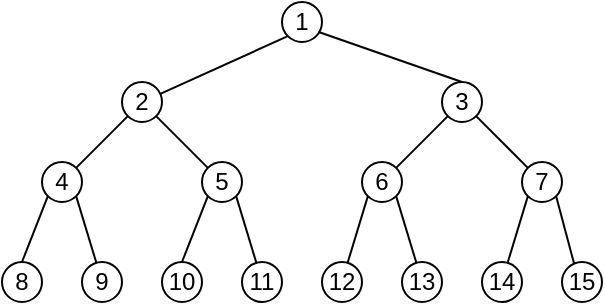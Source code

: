 <mxfile version="18.2.0" type="github">
  <diagram id="ZYSUJnkZnG6bcO6LNA63" name="第 1 页">
    <mxGraphModel dx="813" dy="432" grid="1" gridSize="10" guides="1" tooltips="1" connect="1" arrows="1" fold="1" page="1" pageScale="1" pageWidth="827" pageHeight="1169" math="0" shadow="0">
      <root>
        <mxCell id="0" />
        <mxCell id="1" parent="0" />
        <mxCell id="t37ES13LrVQpmOyh6zs5-41" style="edgeStyle=none;rounded=0;orthogonalLoop=1;jettySize=auto;html=1;exitX=0;exitY=1;exitDx=0;exitDy=0;endArrow=none;endFill=0;" parent="1" source="t37ES13LrVQpmOyh6zs5-11" target="t37ES13LrVQpmOyh6zs5-13" edge="1">
          <mxGeometry relative="1" as="geometry" />
        </mxCell>
        <mxCell id="t37ES13LrVQpmOyh6zs5-11" value="1" style="ellipse;whiteSpace=wrap;html=1;aspect=fixed;" parent="1" vertex="1">
          <mxGeometry x="170" y="130" width="20" height="20" as="geometry" />
        </mxCell>
        <mxCell id="t37ES13LrVQpmOyh6zs5-34" style="edgeStyle=none;rounded=0;orthogonalLoop=1;jettySize=auto;html=1;exitX=0;exitY=1;exitDx=0;exitDy=0;endArrow=none;endFill=0;" parent="1" source="t37ES13LrVQpmOyh6zs5-12" target="t37ES13LrVQpmOyh6zs5-16" edge="1">
          <mxGeometry relative="1" as="geometry" />
        </mxCell>
        <mxCell id="t37ES13LrVQpmOyh6zs5-35" style="edgeStyle=none;rounded=0;orthogonalLoop=1;jettySize=auto;html=1;exitX=0.5;exitY=0;exitDx=0;exitDy=0;entryX=0.917;entryY=0.75;entryDx=0;entryDy=0;entryPerimeter=0;endArrow=none;endFill=0;" parent="1" source="t37ES13LrVQpmOyh6zs5-12" target="t37ES13LrVQpmOyh6zs5-11" edge="1">
          <mxGeometry relative="1" as="geometry" />
        </mxCell>
        <mxCell id="t37ES13LrVQpmOyh6zs5-36" style="edgeStyle=none;rounded=0;orthogonalLoop=1;jettySize=auto;html=1;exitX=1;exitY=1;exitDx=0;exitDy=0;endArrow=none;endFill=0;" parent="1" source="t37ES13LrVQpmOyh6zs5-12" target="t37ES13LrVQpmOyh6zs5-17" edge="1">
          <mxGeometry relative="1" as="geometry" />
        </mxCell>
        <mxCell id="t37ES13LrVQpmOyh6zs5-12" value="3" style="ellipse;whiteSpace=wrap;html=1;aspect=fixed;" parent="1" vertex="1">
          <mxGeometry x="250" y="170" width="20" height="20" as="geometry" />
        </mxCell>
        <mxCell id="t37ES13LrVQpmOyh6zs5-28" style="edgeStyle=none;rounded=0;orthogonalLoop=1;jettySize=auto;html=1;exitX=0;exitY=1;exitDx=0;exitDy=0;endArrow=none;endFill=0;" parent="1" source="t37ES13LrVQpmOyh6zs5-13" target="t37ES13LrVQpmOyh6zs5-14" edge="1">
          <mxGeometry relative="1" as="geometry" />
        </mxCell>
        <mxCell id="t37ES13LrVQpmOyh6zs5-33" style="edgeStyle=none;rounded=0;orthogonalLoop=1;jettySize=auto;html=1;exitX=1;exitY=1;exitDx=0;exitDy=0;endArrow=none;endFill=0;" parent="1" source="t37ES13LrVQpmOyh6zs5-13" target="t37ES13LrVQpmOyh6zs5-15" edge="1">
          <mxGeometry relative="1" as="geometry" />
        </mxCell>
        <mxCell id="t37ES13LrVQpmOyh6zs5-13" value="2" style="ellipse;whiteSpace=wrap;html=1;aspect=fixed;" parent="1" vertex="1">
          <mxGeometry x="90" y="170" width="20" height="20" as="geometry" />
        </mxCell>
        <mxCell id="t37ES13LrVQpmOyh6zs5-29" style="edgeStyle=none;rounded=0;orthogonalLoop=1;jettySize=auto;html=1;exitX=0;exitY=1;exitDx=0;exitDy=0;entryX=0.5;entryY=0;entryDx=0;entryDy=0;endArrow=none;endFill=0;" parent="1" source="t37ES13LrVQpmOyh6zs5-14" target="t37ES13LrVQpmOyh6zs5-18" edge="1">
          <mxGeometry relative="1" as="geometry" />
        </mxCell>
        <mxCell id="t37ES13LrVQpmOyh6zs5-30" style="edgeStyle=none;rounded=0;orthogonalLoop=1;jettySize=auto;html=1;exitX=1;exitY=1;exitDx=0;exitDy=0;endArrow=none;endFill=0;" parent="1" source="t37ES13LrVQpmOyh6zs5-14" target="t37ES13LrVQpmOyh6zs5-19" edge="1">
          <mxGeometry relative="1" as="geometry" />
        </mxCell>
        <mxCell id="t37ES13LrVQpmOyh6zs5-14" value="4" style="ellipse;whiteSpace=wrap;html=1;aspect=fixed;" parent="1" vertex="1">
          <mxGeometry x="50" y="210" width="20" height="20" as="geometry" />
        </mxCell>
        <mxCell id="t37ES13LrVQpmOyh6zs5-31" style="edgeStyle=none;rounded=0;orthogonalLoop=1;jettySize=auto;html=1;exitX=0;exitY=1;exitDx=0;exitDy=0;entryX=0.5;entryY=0;entryDx=0;entryDy=0;endArrow=none;endFill=0;" parent="1" source="t37ES13LrVQpmOyh6zs5-15" target="t37ES13LrVQpmOyh6zs5-21" edge="1">
          <mxGeometry relative="1" as="geometry" />
        </mxCell>
        <mxCell id="t37ES13LrVQpmOyh6zs5-32" style="edgeStyle=none;rounded=0;orthogonalLoop=1;jettySize=auto;html=1;exitX=1;exitY=1;exitDx=0;exitDy=0;endArrow=none;endFill=0;" parent="1" source="t37ES13LrVQpmOyh6zs5-15" target="t37ES13LrVQpmOyh6zs5-20" edge="1">
          <mxGeometry relative="1" as="geometry" />
        </mxCell>
        <mxCell id="t37ES13LrVQpmOyh6zs5-15" value="5" style="ellipse;whiteSpace=wrap;html=1;aspect=fixed;" parent="1" vertex="1">
          <mxGeometry x="130" y="210" width="20" height="20" as="geometry" />
        </mxCell>
        <mxCell id="t37ES13LrVQpmOyh6zs5-37" style="edgeStyle=none;rounded=0;orthogonalLoop=1;jettySize=auto;html=1;exitX=0;exitY=1;exitDx=0;exitDy=0;endArrow=none;endFill=0;" parent="1" source="t37ES13LrVQpmOyh6zs5-16" target="t37ES13LrVQpmOyh6zs5-22" edge="1">
          <mxGeometry relative="1" as="geometry" />
        </mxCell>
        <mxCell id="t37ES13LrVQpmOyh6zs5-38" style="edgeStyle=none;rounded=0;orthogonalLoop=1;jettySize=auto;html=1;exitX=1;exitY=1;exitDx=0;exitDy=0;endArrow=none;endFill=0;" parent="1" source="t37ES13LrVQpmOyh6zs5-16" target="t37ES13LrVQpmOyh6zs5-24" edge="1">
          <mxGeometry relative="1" as="geometry" />
        </mxCell>
        <mxCell id="t37ES13LrVQpmOyh6zs5-16" value="6" style="ellipse;whiteSpace=wrap;html=1;aspect=fixed;" parent="1" vertex="1">
          <mxGeometry x="210" y="210" width="20" height="20" as="geometry" />
        </mxCell>
        <mxCell id="t37ES13LrVQpmOyh6zs5-39" style="edgeStyle=none;rounded=0;orthogonalLoop=1;jettySize=auto;html=1;exitX=0;exitY=1;exitDx=0;exitDy=0;endArrow=none;endFill=0;" parent="1" source="t37ES13LrVQpmOyh6zs5-17" target="t37ES13LrVQpmOyh6zs5-25" edge="1">
          <mxGeometry relative="1" as="geometry" />
        </mxCell>
        <mxCell id="t37ES13LrVQpmOyh6zs5-40" style="edgeStyle=none;rounded=0;orthogonalLoop=1;jettySize=auto;html=1;exitX=1;exitY=1;exitDx=0;exitDy=0;entryX=0.3;entryY=0.033;entryDx=0;entryDy=0;entryPerimeter=0;endArrow=none;endFill=0;" parent="1" source="t37ES13LrVQpmOyh6zs5-17" target="t37ES13LrVQpmOyh6zs5-26" edge="1">
          <mxGeometry relative="1" as="geometry" />
        </mxCell>
        <mxCell id="t37ES13LrVQpmOyh6zs5-17" value="7" style="ellipse;whiteSpace=wrap;html=1;aspect=fixed;" parent="1" vertex="1">
          <mxGeometry x="290" y="210" width="20" height="20" as="geometry" />
        </mxCell>
        <mxCell id="t37ES13LrVQpmOyh6zs5-18" value="8" style="ellipse;whiteSpace=wrap;html=1;aspect=fixed;" parent="1" vertex="1">
          <mxGeometry x="30" y="260" width="20" height="20" as="geometry" />
        </mxCell>
        <mxCell id="t37ES13LrVQpmOyh6zs5-19" value="9" style="ellipse;whiteSpace=wrap;html=1;aspect=fixed;" parent="1" vertex="1">
          <mxGeometry x="70" y="260" width="20" height="20" as="geometry" />
        </mxCell>
        <mxCell id="t37ES13LrVQpmOyh6zs5-20" value="11" style="ellipse;whiteSpace=wrap;html=1;aspect=fixed;" parent="1" vertex="1">
          <mxGeometry x="150" y="260" width="20" height="20" as="geometry" />
        </mxCell>
        <mxCell id="t37ES13LrVQpmOyh6zs5-21" value="10" style="ellipse;whiteSpace=wrap;html=1;aspect=fixed;" parent="1" vertex="1">
          <mxGeometry x="110" y="260" width="20" height="20" as="geometry" />
        </mxCell>
        <mxCell id="t37ES13LrVQpmOyh6zs5-22" value="12" style="ellipse;whiteSpace=wrap;html=1;aspect=fixed;" parent="1" vertex="1">
          <mxGeometry x="190" y="260" width="20" height="20" as="geometry" />
        </mxCell>
        <mxCell id="t37ES13LrVQpmOyh6zs5-24" value="13" style="ellipse;whiteSpace=wrap;html=1;aspect=fixed;" parent="1" vertex="1">
          <mxGeometry x="230" y="260" width="20" height="20" as="geometry" />
        </mxCell>
        <mxCell id="t37ES13LrVQpmOyh6zs5-25" value="14" style="ellipse;whiteSpace=wrap;html=1;aspect=fixed;" parent="1" vertex="1">
          <mxGeometry x="270" y="260" width="20" height="20" as="geometry" />
        </mxCell>
        <mxCell id="t37ES13LrVQpmOyh6zs5-26" value="15" style="ellipse;whiteSpace=wrap;html=1;aspect=fixed;" parent="1" vertex="1">
          <mxGeometry x="310" y="260" width="20" height="20" as="geometry" />
        </mxCell>
      </root>
    </mxGraphModel>
  </diagram>
</mxfile>
